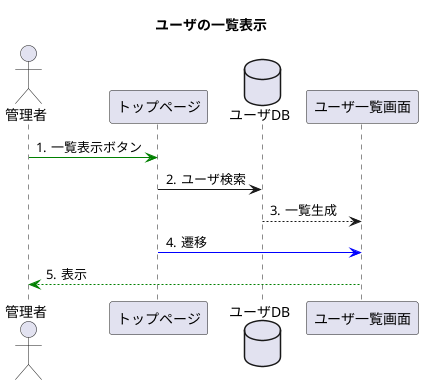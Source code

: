 @startuml
title ユーザの一覧表示

autonumber "#."

actor 管理者
participant トップページ
database ユーザDB
participant ユーザ一覧画面


管理者 -[#green]> トップページ:一覧表示ボタン
トップページ -> ユーザDB:ユーザ検索
ユーザDB --> ユーザ一覧画面:一覧生成
トップページ -[#blue]> ユーザ一覧画面:遷移

ユーザ一覧画面 --[#green]> 管理者:表示
@enduml